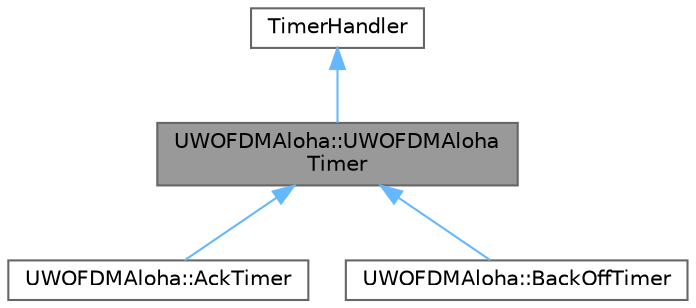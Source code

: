 digraph "UWOFDMAloha::UWOFDMAlohaTimer"
{
 // LATEX_PDF_SIZE
  bgcolor="transparent";
  edge [fontname=Helvetica,fontsize=10,labelfontname=Helvetica,labelfontsize=10];
  node [fontname=Helvetica,fontsize=10,shape=box,height=0.2,width=0.4];
  Node1 [id="Node000001",label="UWOFDMAloha::UWOFDMAloha\lTimer",height=0.2,width=0.4,color="gray40", fillcolor="grey60", style="filled", fontcolor="black",tooltip="Base class of all the timer used in this protocol."];
  Node2 -> Node1 [id="edge1_Node000001_Node000002",dir="back",color="steelblue1",style="solid",tooltip=" "];
  Node2 [id="Node000002",label="TimerHandler",height=0.2,width=0.4,color="gray40", fillcolor="white", style="filled",tooltip=" "];
  Node1 -> Node3 [id="edge2_Node000001_Node000003",dir="back",color="steelblue1",style="solid",tooltip=" "];
  Node3 [id="Node000003",label="UWOFDMAloha::AckTimer",height=0.2,width=0.4,color="gray40", fillcolor="white", style="filled",URL="$classUWOFDMAloha_1_1AckTimer.html",tooltip="Base class of AckTimer, which is a derived class of UWOFDMAlohaTimer."];
  Node1 -> Node4 [id="edge3_Node000001_Node000004",dir="back",color="steelblue1",style="solid",tooltip=" "];
  Node4 [id="Node000004",label="UWOFDMAloha::BackOffTimer",height=0.2,width=0.4,color="gray40", fillcolor="white", style="filled",URL="$classUWOFDMAloha_1_1BackOffTimer.html",tooltip="Base class of BackoffTimer."];
}
